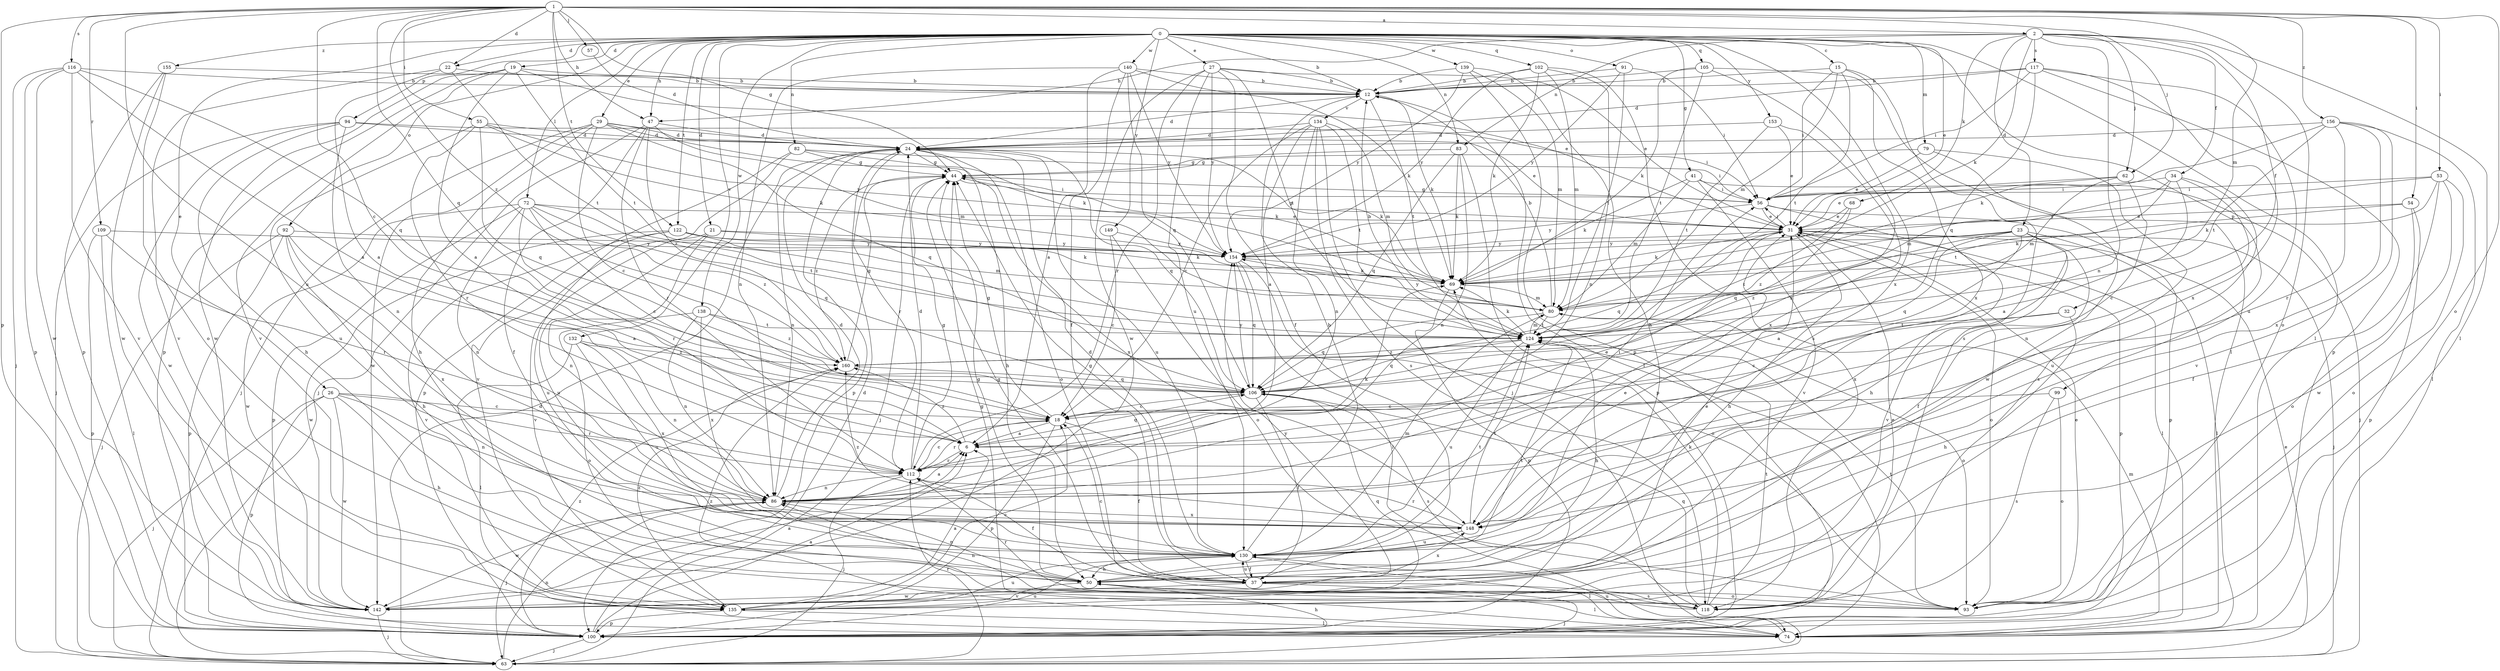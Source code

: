 strict digraph  {
0;
1;
2;
6;
12;
15;
18;
19;
21;
22;
23;
24;
26;
27;
29;
31;
32;
34;
37;
41;
44;
47;
50;
53;
54;
55;
56;
57;
62;
63;
68;
69;
72;
74;
79;
80;
82;
83;
86;
91;
92;
93;
94;
99;
100;
102;
105;
106;
109;
112;
116;
117;
118;
122;
124;
130;
132;
134;
135;
138;
139;
140;
142;
148;
149;
153;
154;
155;
156;
160;
0 -> 12  [label=b];
0 -> 15  [label=c];
0 -> 19  [label=d];
0 -> 21  [label=d];
0 -> 22  [label=d];
0 -> 26  [label=e];
0 -> 27  [label=e];
0 -> 29  [label=e];
0 -> 31  [label=e];
0 -> 41  [label=g];
0 -> 47  [label=h];
0 -> 72  [label=l];
0 -> 74  [label=l];
0 -> 79  [label=m];
0 -> 82  [label=n];
0 -> 83  [label=n];
0 -> 91  [label=o];
0 -> 92  [label=o];
0 -> 94  [label=p];
0 -> 99  [label=p];
0 -> 102  [label=q];
0 -> 105  [label=q];
0 -> 122  [label=t];
0 -> 132  [label=v];
0 -> 138  [label=w];
0 -> 139  [label=w];
0 -> 140  [label=w];
0 -> 148  [label=x];
0 -> 149  [label=y];
0 -> 153  [label=y];
0 -> 155  [label=z];
1 -> 2  [label=a];
1 -> 18  [label=c];
1 -> 22  [label=d];
1 -> 44  [label=g];
1 -> 47  [label=h];
1 -> 53  [label=i];
1 -> 54  [label=i];
1 -> 55  [label=i];
1 -> 57  [label=j];
1 -> 62  [label=j];
1 -> 80  [label=m];
1 -> 93  [label=o];
1 -> 100  [label=p];
1 -> 106  [label=q];
1 -> 109  [label=r];
1 -> 116  [label=s];
1 -> 122  [label=t];
1 -> 130  [label=u];
1 -> 156  [label=z];
1 -> 160  [label=z];
2 -> 23  [label=d];
2 -> 32  [label=f];
2 -> 34  [label=f];
2 -> 47  [label=h];
2 -> 62  [label=j];
2 -> 68  [label=k];
2 -> 69  [label=k];
2 -> 74  [label=l];
2 -> 83  [label=n];
2 -> 86  [label=n];
2 -> 93  [label=o];
2 -> 117  [label=s];
6 -> 106  [label=q];
6 -> 112  [label=r];
6 -> 160  [label=z];
12 -> 24  [label=d];
12 -> 69  [label=k];
12 -> 74  [label=l];
12 -> 124  [label=t];
12 -> 134  [label=v];
15 -> 12  [label=b];
15 -> 56  [label=i];
15 -> 80  [label=m];
15 -> 118  [label=s];
15 -> 124  [label=t];
15 -> 148  [label=x];
18 -> 6  [label=a];
18 -> 37  [label=f];
18 -> 44  [label=g];
18 -> 100  [label=p];
18 -> 112  [label=r];
19 -> 6  [label=a];
19 -> 12  [label=b];
19 -> 31  [label=e];
19 -> 100  [label=p];
19 -> 124  [label=t];
19 -> 135  [label=v];
19 -> 142  [label=w];
21 -> 69  [label=k];
21 -> 86  [label=n];
21 -> 130  [label=u];
21 -> 135  [label=v];
21 -> 154  [label=y];
22 -> 6  [label=a];
22 -> 12  [label=b];
22 -> 124  [label=t];
22 -> 135  [label=v];
23 -> 6  [label=a];
23 -> 37  [label=f];
23 -> 74  [label=l];
23 -> 106  [label=q];
23 -> 124  [label=t];
23 -> 135  [label=v];
23 -> 148  [label=x];
23 -> 154  [label=y];
23 -> 160  [label=z];
24 -> 44  [label=g];
24 -> 50  [label=h];
24 -> 69  [label=k];
24 -> 86  [label=n];
24 -> 93  [label=o];
24 -> 100  [label=p];
24 -> 106  [label=q];
24 -> 112  [label=r];
24 -> 130  [label=u];
26 -> 18  [label=c];
26 -> 50  [label=h];
26 -> 63  [label=j];
26 -> 86  [label=n];
26 -> 100  [label=p];
26 -> 112  [label=r];
26 -> 142  [label=w];
27 -> 12  [label=b];
27 -> 31  [label=e];
27 -> 37  [label=f];
27 -> 112  [label=r];
27 -> 124  [label=t];
27 -> 130  [label=u];
27 -> 142  [label=w];
27 -> 154  [label=y];
29 -> 18  [label=c];
29 -> 24  [label=d];
29 -> 31  [label=e];
29 -> 50  [label=h];
29 -> 63  [label=j];
29 -> 69  [label=k];
29 -> 106  [label=q];
29 -> 142  [label=w];
31 -> 44  [label=g];
31 -> 50  [label=h];
31 -> 56  [label=i];
31 -> 63  [label=j];
31 -> 69  [label=k];
31 -> 74  [label=l];
31 -> 93  [label=o];
31 -> 100  [label=p];
31 -> 106  [label=q];
31 -> 154  [label=y];
32 -> 18  [label=c];
32 -> 50  [label=h];
32 -> 124  [label=t];
34 -> 6  [label=a];
34 -> 56  [label=i];
34 -> 80  [label=m];
34 -> 86  [label=n];
34 -> 124  [label=t];
34 -> 130  [label=u];
37 -> 18  [label=c];
37 -> 31  [label=e];
37 -> 44  [label=g];
37 -> 63  [label=j];
37 -> 118  [label=s];
37 -> 130  [label=u];
37 -> 142  [label=w];
37 -> 148  [label=x];
41 -> 56  [label=i];
41 -> 63  [label=j];
41 -> 69  [label=k];
41 -> 80  [label=m];
41 -> 135  [label=v];
44 -> 56  [label=i];
44 -> 63  [label=j];
44 -> 148  [label=x];
44 -> 160  [label=z];
47 -> 24  [label=d];
47 -> 37  [label=f];
47 -> 63  [label=j];
47 -> 80  [label=m];
47 -> 112  [label=r];
47 -> 160  [label=z];
50 -> 44  [label=g];
50 -> 74  [label=l];
50 -> 86  [label=n];
50 -> 93  [label=o];
50 -> 124  [label=t];
50 -> 135  [label=v];
53 -> 37  [label=f];
53 -> 56  [label=i];
53 -> 69  [label=k];
53 -> 93  [label=o];
53 -> 142  [label=w];
53 -> 154  [label=y];
54 -> 31  [label=e];
54 -> 69  [label=k];
54 -> 93  [label=o];
54 -> 100  [label=p];
55 -> 24  [label=d];
55 -> 69  [label=k];
55 -> 106  [label=q];
55 -> 112  [label=r];
55 -> 130  [label=u];
55 -> 154  [label=y];
56 -> 31  [label=e];
56 -> 44  [label=g];
56 -> 50  [label=h];
56 -> 100  [label=p];
56 -> 154  [label=y];
57 -> 24  [label=d];
62 -> 18  [label=c];
62 -> 31  [label=e];
62 -> 56  [label=i];
62 -> 80  [label=m];
63 -> 24  [label=d];
63 -> 31  [label=e];
63 -> 86  [label=n];
63 -> 112  [label=r];
68 -> 31  [label=e];
68 -> 106  [label=q];
68 -> 160  [label=z];
69 -> 80  [label=m];
69 -> 100  [label=p];
72 -> 18  [label=c];
72 -> 31  [label=e];
72 -> 86  [label=n];
72 -> 100  [label=p];
72 -> 106  [label=q];
72 -> 112  [label=r];
72 -> 124  [label=t];
72 -> 142  [label=w];
72 -> 160  [label=z];
74 -> 44  [label=g];
74 -> 80  [label=m];
74 -> 130  [label=u];
74 -> 160  [label=z];
79 -> 31  [label=e];
79 -> 44  [label=g];
79 -> 118  [label=s];
79 -> 142  [label=w];
80 -> 12  [label=b];
80 -> 93  [label=o];
80 -> 106  [label=q];
80 -> 124  [label=t];
80 -> 154  [label=y];
82 -> 44  [label=g];
82 -> 56  [label=i];
82 -> 69  [label=k];
82 -> 100  [label=p];
82 -> 135  [label=v];
83 -> 44  [label=g];
83 -> 69  [label=k];
83 -> 86  [label=n];
83 -> 100  [label=p];
83 -> 106  [label=q];
86 -> 6  [label=a];
86 -> 24  [label=d];
86 -> 56  [label=i];
86 -> 63  [label=j];
86 -> 142  [label=w];
86 -> 148  [label=x];
91 -> 12  [label=b];
91 -> 56  [label=i];
91 -> 124  [label=t];
91 -> 154  [label=y];
92 -> 6  [label=a];
92 -> 50  [label=h];
92 -> 63  [label=j];
92 -> 100  [label=p];
92 -> 148  [label=x];
92 -> 154  [label=y];
93 -> 31  [label=e];
93 -> 124  [label=t];
94 -> 24  [label=d];
94 -> 50  [label=h];
94 -> 56  [label=i];
94 -> 63  [label=j];
94 -> 86  [label=n];
94 -> 142  [label=w];
99 -> 18  [label=c];
99 -> 93  [label=o];
99 -> 118  [label=s];
100 -> 6  [label=a];
100 -> 24  [label=d];
100 -> 50  [label=h];
100 -> 63  [label=j];
100 -> 130  [label=u];
100 -> 160  [label=z];
102 -> 12  [label=b];
102 -> 69  [label=k];
102 -> 80  [label=m];
102 -> 86  [label=n];
102 -> 118  [label=s];
102 -> 154  [label=y];
105 -> 12  [label=b];
105 -> 69  [label=k];
105 -> 74  [label=l];
105 -> 124  [label=t];
105 -> 148  [label=x];
106 -> 18  [label=c];
106 -> 37  [label=f];
106 -> 118  [label=s];
106 -> 154  [label=y];
109 -> 74  [label=l];
109 -> 100  [label=p];
109 -> 112  [label=r];
109 -> 154  [label=y];
112 -> 18  [label=c];
112 -> 24  [label=d];
112 -> 31  [label=e];
112 -> 37  [label=f];
112 -> 44  [label=g];
112 -> 63  [label=j];
112 -> 69  [label=k];
112 -> 86  [label=n];
116 -> 6  [label=a];
116 -> 12  [label=b];
116 -> 63  [label=j];
116 -> 100  [label=p];
116 -> 106  [label=q];
116 -> 135  [label=v];
116 -> 142  [label=w];
117 -> 12  [label=b];
117 -> 24  [label=d];
117 -> 56  [label=i];
117 -> 100  [label=p];
117 -> 106  [label=q];
117 -> 130  [label=u];
117 -> 148  [label=x];
118 -> 31  [label=e];
118 -> 69  [label=k];
118 -> 86  [label=n];
118 -> 106  [label=q];
118 -> 112  [label=r];
118 -> 124  [label=t];
122 -> 69  [label=k];
122 -> 80  [label=m];
122 -> 130  [label=u];
122 -> 135  [label=v];
122 -> 142  [label=w];
122 -> 154  [label=y];
124 -> 12  [label=b];
124 -> 50  [label=h];
124 -> 69  [label=k];
124 -> 80  [label=m];
124 -> 106  [label=q];
124 -> 130  [label=u];
124 -> 160  [label=z];
130 -> 12  [label=b];
130 -> 24  [label=d];
130 -> 31  [label=e];
130 -> 37  [label=f];
130 -> 44  [label=g];
130 -> 50  [label=h];
130 -> 74  [label=l];
130 -> 80  [label=m];
130 -> 124  [label=t];
132 -> 74  [label=l];
132 -> 86  [label=n];
132 -> 130  [label=u];
132 -> 148  [label=x];
132 -> 160  [label=z];
134 -> 6  [label=a];
134 -> 18  [label=c];
134 -> 24  [label=d];
134 -> 63  [label=j];
134 -> 80  [label=m];
134 -> 86  [label=n];
134 -> 118  [label=s];
134 -> 124  [label=t];
135 -> 6  [label=a];
135 -> 18  [label=c];
135 -> 74  [label=l];
135 -> 100  [label=p];
135 -> 130  [label=u];
135 -> 160  [label=z];
138 -> 86  [label=n];
138 -> 93  [label=o];
138 -> 124  [label=t];
138 -> 148  [label=x];
138 -> 160  [label=z];
139 -> 12  [label=b];
139 -> 50  [label=h];
139 -> 80  [label=m];
139 -> 100  [label=p];
139 -> 154  [label=y];
140 -> 6  [label=a];
140 -> 12  [label=b];
140 -> 37  [label=f];
140 -> 69  [label=k];
140 -> 86  [label=n];
140 -> 106  [label=q];
140 -> 154  [label=y];
142 -> 6  [label=a];
142 -> 63  [label=j];
142 -> 106  [label=q];
142 -> 154  [label=y];
148 -> 112  [label=r];
148 -> 124  [label=t];
148 -> 130  [label=u];
148 -> 160  [label=z];
149 -> 18  [label=c];
149 -> 93  [label=o];
149 -> 154  [label=y];
153 -> 24  [label=d];
153 -> 31  [label=e];
153 -> 124  [label=t];
153 -> 148  [label=x];
154 -> 69  [label=k];
154 -> 74  [label=l];
154 -> 93  [label=o];
154 -> 106  [label=q];
155 -> 12  [label=b];
155 -> 93  [label=o];
155 -> 100  [label=p];
155 -> 142  [label=w];
156 -> 24  [label=d];
156 -> 69  [label=k];
156 -> 74  [label=l];
156 -> 112  [label=r];
156 -> 124  [label=t];
156 -> 135  [label=v];
156 -> 148  [label=x];
160 -> 44  [label=g];
160 -> 106  [label=q];
}
